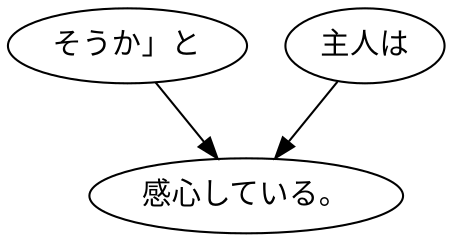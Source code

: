 digraph graph7225 {
	node0 [label="そうか」と"];
	node1 [label="主人は"];
	node2 [label="感心している。"];
	node0 -> node2;
	node1 -> node2;
}
